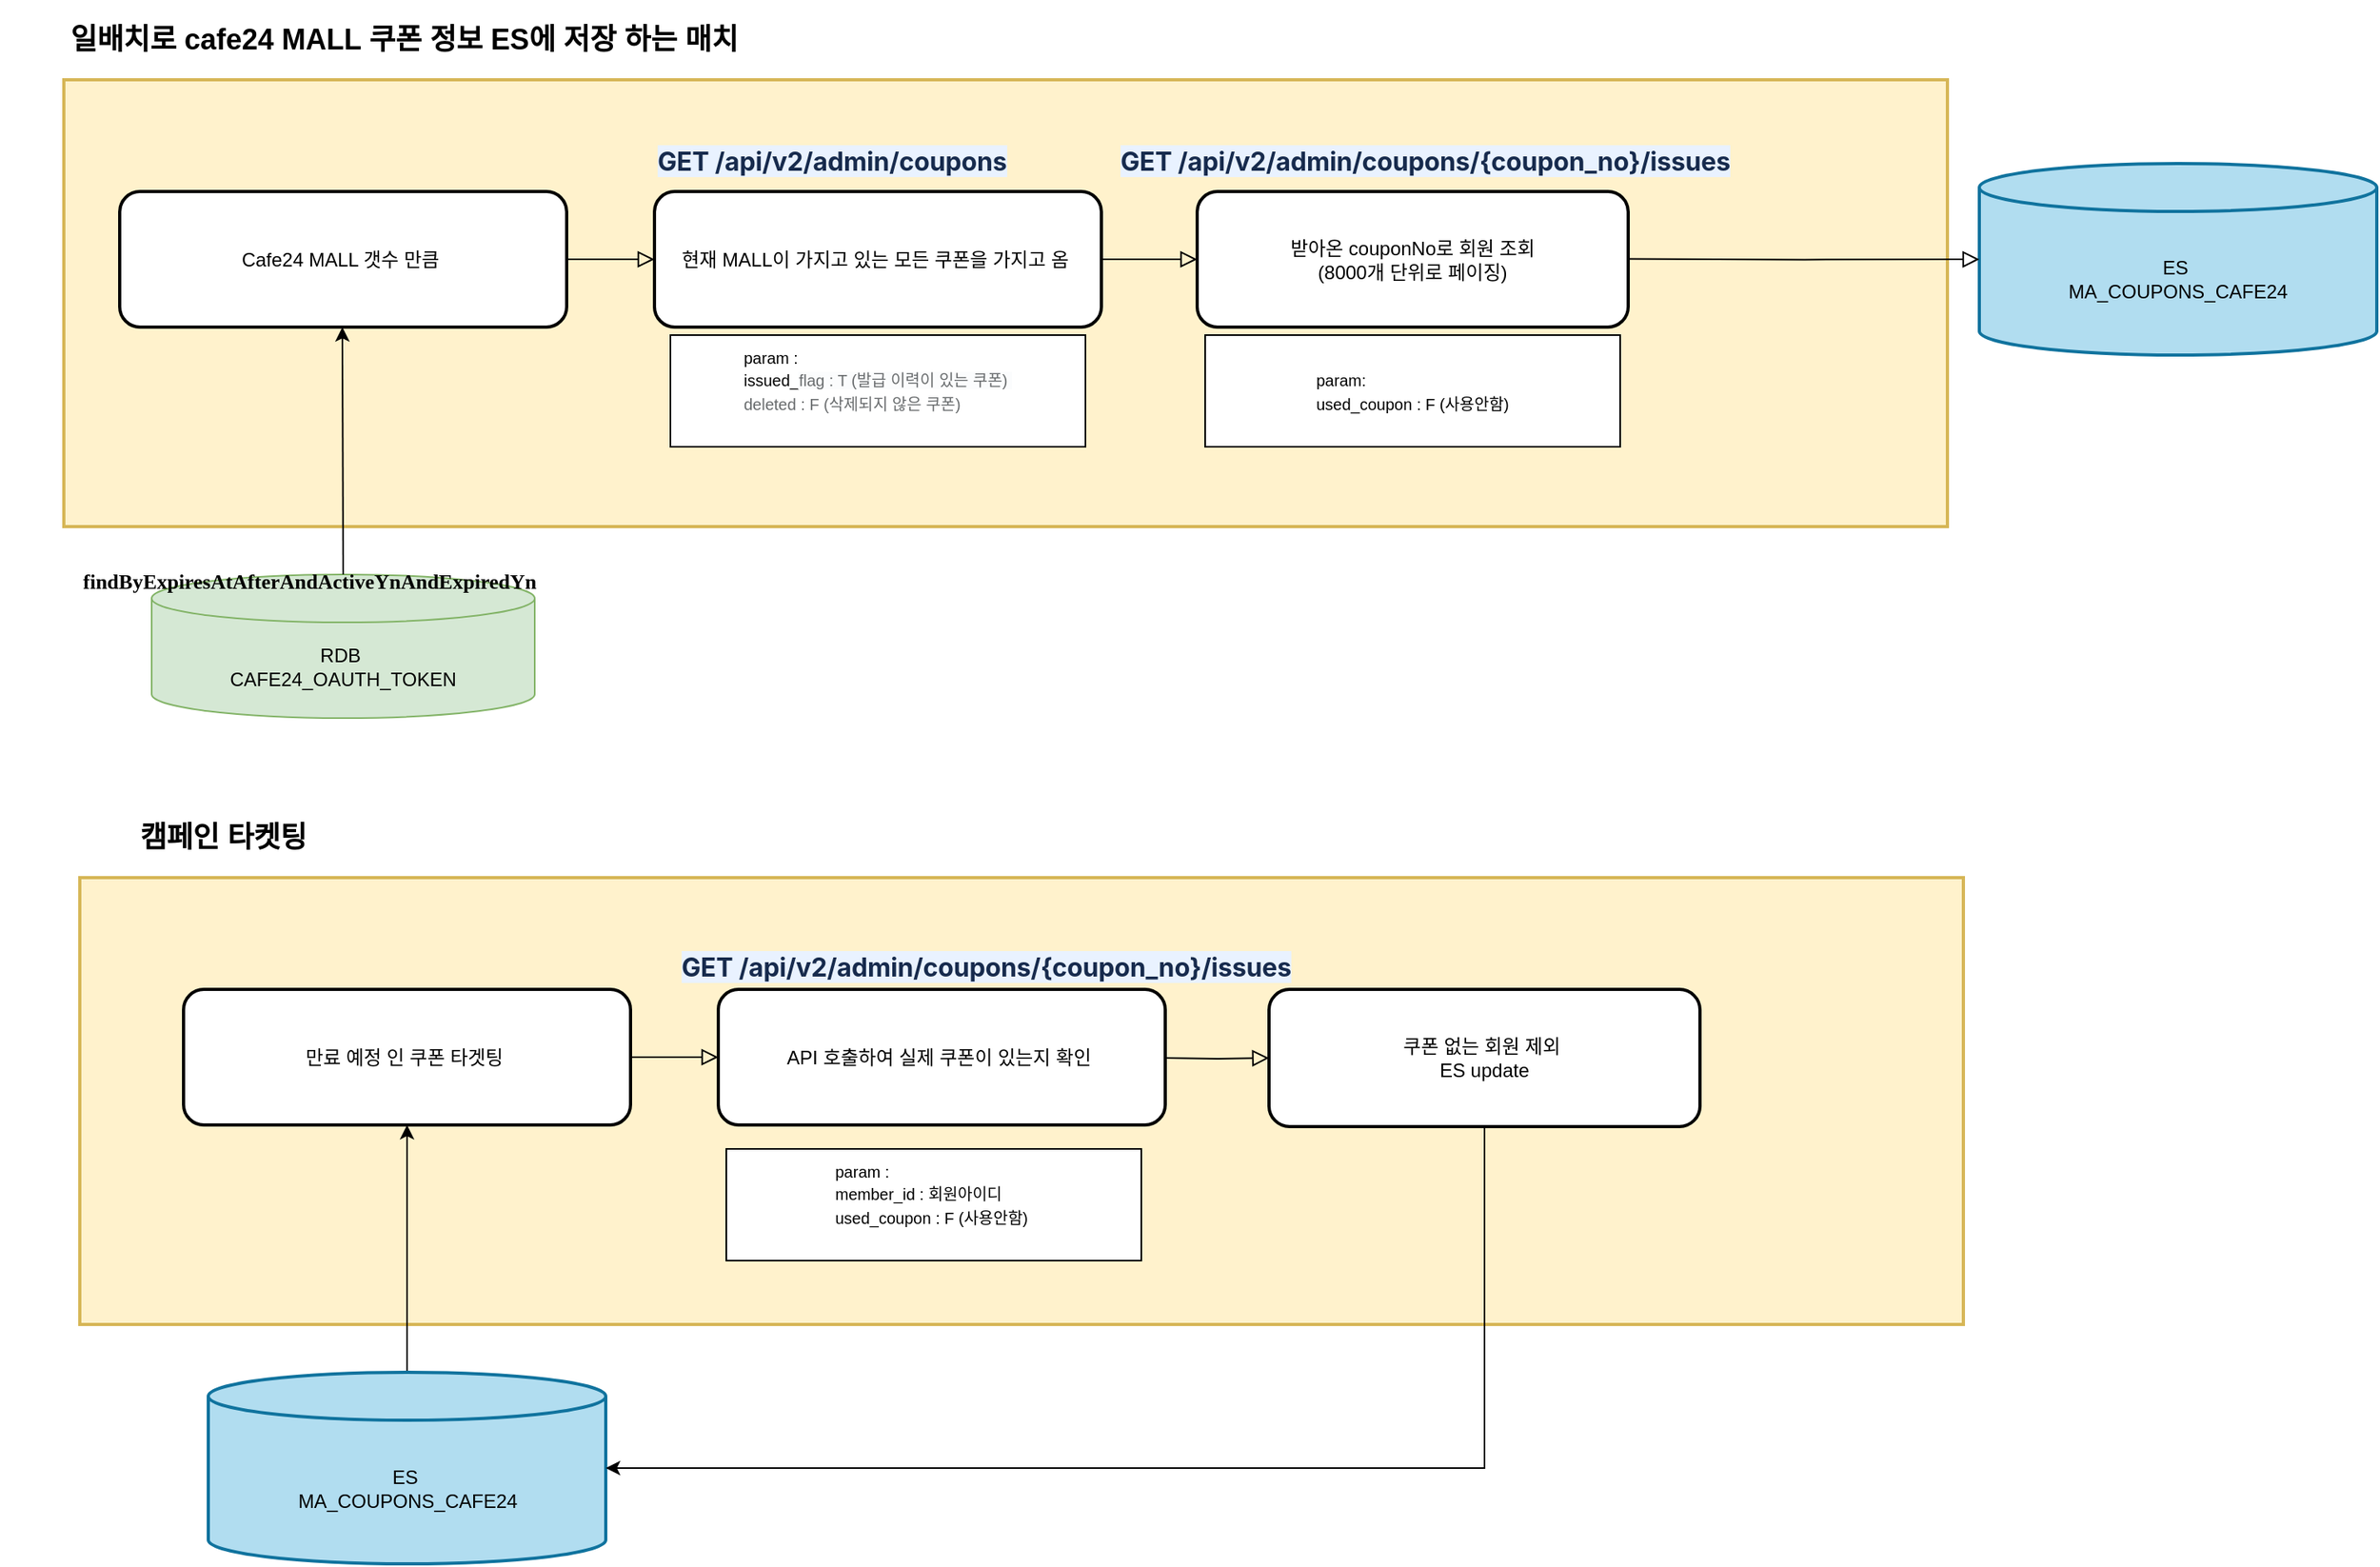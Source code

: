 <mxfile version="22.1.4" type="github">
  <diagram name="페이지-1" id="kGRFDqCRpIXt6rvVNNmI">
    <mxGraphModel dx="1730" dy="1651" grid="1" gridSize="10" guides="1" tooltips="1" connect="1" arrows="1" fold="1" page="1" pageScale="1" pageWidth="827" pageHeight="1169" math="0" shadow="0">
      <root>
        <mxCell id="0" />
        <mxCell id="1" parent="0" />
        <mxCell id="6Vo0aUUvTOWAhnGlf7_C-11" value="" style="rounded=0;whiteSpace=wrap;html=1;strokeWidth=2;labelBackgroundColor=none;fillColor=#fff2cc;strokeColor=#d6b656;" vertex="1" parent="1">
          <mxGeometry x="20" y="20" width="1180" height="280" as="geometry" />
        </mxCell>
        <mxCell id="6Vo0aUUvTOWAhnGlf7_C-2" value="&lt;div style=&quot;text-align: left;&quot;&gt;&lt;font style=&quot;font-size: 10px;&quot;&gt;&lt;span style=&quot;background-color: initial;&quot;&gt;param :&amp;nbsp;&lt;/span&gt;&lt;/font&gt;&lt;/div&gt;&lt;div style=&quot;text-align: left;&quot;&gt;&lt;font style=&quot;font-size: 10px;&quot;&gt;&lt;span style=&quot;background-color: initial;&quot;&gt;issued_&lt;/span&gt;&lt;wbr style=&quot;background-color: initial; box-sizing: border-box; color: rgb(104, 107, 109);&quot;&gt;&lt;span style=&quot;color: rgb(104, 107, 109); background-color: rgb(251, 252, 253);&quot;&gt;flag : T (발급 이력이 있는 쿠폰)&amp;nbsp;&lt;/span&gt;&lt;/font&gt;&lt;/div&gt;&lt;span style=&quot;color: rgb(104, 107, 109); background-color: rgb(251, 252, 253);&quot;&gt;&lt;div style=&quot;text-align: left;&quot;&gt;&lt;font style=&quot;font-size: 10px;&quot;&gt;deleted : F (삭제되지 않은 쿠폰)&lt;/font&gt;&lt;/div&gt;&lt;div style=&quot;text-align: left;&quot;&gt;&lt;br&gt;&lt;/div&gt;&lt;/span&gt;" style="rounded=0;whiteSpace=wrap;html=1;" vertex="1" parent="1">
          <mxGeometry x="400" y="180" width="260" height="70" as="geometry" />
        </mxCell>
        <mxCell id="6Vo0aUUvTOWAhnGlf7_C-4" value="" style="rounded=0;html=1;jettySize=auto;orthogonalLoop=1;fontSize=11;endArrow=block;endFill=0;endSize=8;strokeWidth=1;shadow=0;labelBackgroundColor=none;edgeStyle=orthogonalEdgeStyle;fontColor=default;exitX=1;exitY=0.5;exitDx=0;exitDy=0;entryX=0;entryY=0.5;entryDx=0;entryDy=0;" edge="1" parent="1" source="6Vo0aUUvTOWAhnGlf7_C-5" target="6Vo0aUUvTOWAhnGlf7_C-24">
          <mxGeometry relative="1" as="geometry">
            <mxPoint x="720" y="133" as="targetPoint" />
            <mxPoint x="630" y="100" as="sourcePoint" />
          </mxGeometry>
        </mxCell>
        <mxCell id="6Vo0aUUvTOWAhnGlf7_C-5" value="현재 MALL이 가지고 있는 모든 쿠폰을 가지고 옴&amp;nbsp;" style="rounded=1;whiteSpace=wrap;html=1;fontSize=12;glass=0;strokeWidth=2;shadow=0;labelBackgroundColor=none;" vertex="1" parent="1">
          <mxGeometry x="390" y="90" width="280" height="85" as="geometry" />
        </mxCell>
        <mxCell id="6Vo0aUUvTOWAhnGlf7_C-24" value="받아온 couponNo로 회원 조회&lt;br&gt;&amp;nbsp;(8000개 단위로 페이징)&amp;nbsp;" style="rounded=1;whiteSpace=wrap;html=1;fontSize=12;glass=0;strokeWidth=2;shadow=0;labelBackgroundColor=none;" vertex="1" parent="1">
          <mxGeometry x="730" y="90" width="270" height="85" as="geometry" />
        </mxCell>
        <mxCell id="6Vo0aUUvTOWAhnGlf7_C-25" value="&lt;strong data-renderer-mark=&quot;true&quot; style=&quot;color: rgb(23, 43, 77); font-family: -apple-system, BlinkMacSystemFont, &amp;quot;Segoe UI&amp;quot;, Roboto, Oxygen, Ubuntu, &amp;quot;Fira Sans&amp;quot;, &amp;quot;Droid Sans&amp;quot;, &amp;quot;Helvetica Neue&amp;quot;, sans-serif; font-size: 16px; font-style: normal; font-variant-ligatures: normal; font-variant-caps: normal; letter-spacing: -0.08px; orphans: 2; text-align: start; text-indent: 0px; text-transform: none; widows: 2; word-spacing: 0px; -webkit-text-stroke-width: 0px; background-color: rgb(233, 242, 255); text-decoration-thickness: initial; text-decoration-style: initial; text-decoration-color: initial;&quot;&gt;GET /api/v2/admin/coupons/{coupon_no}/issues&lt;/strong&gt;" style="text;whiteSpace=wrap;html=1;" vertex="1" parent="1">
          <mxGeometry x="680" y="55" width="400" height="50" as="geometry" />
        </mxCell>
        <mxCell id="6Vo0aUUvTOWAhnGlf7_C-26" value="&lt;strong data-renderer-mark=&quot;true&quot; style=&quot;color: rgb(23, 43, 77); font-family: -apple-system, BlinkMacSystemFont, &amp;quot;Segoe UI&amp;quot;, Roboto, Oxygen, Ubuntu, &amp;quot;Fira Sans&amp;quot;, &amp;quot;Droid Sans&amp;quot;, &amp;quot;Helvetica Neue&amp;quot;, sans-serif; font-size: 16px; font-style: normal; font-variant-ligatures: normal; font-variant-caps: normal; letter-spacing: -0.08px; orphans: 2; text-align: start; text-indent: 0px; text-transform: none; widows: 2; word-spacing: 0px; -webkit-text-stroke-width: 0px; background-color: rgb(233, 242, 255); text-decoration-thickness: initial; text-decoration-style: initial; text-decoration-color: initial;&quot;&gt;GET /api/v2/admin/coupons&lt;/strong&gt;" style="text;whiteSpace=wrap;html=1;" vertex="1" parent="1">
          <mxGeometry x="390" y="55" width="240" height="40" as="geometry" />
        </mxCell>
        <mxCell id="6Vo0aUUvTOWAhnGlf7_C-27" value="&lt;div style=&quot;text-align: left;&quot;&gt;&lt;span style=&quot;font-size: 10px;&quot;&gt;param:&lt;/span&gt;&lt;/div&gt;&lt;div style=&quot;text-align: left;&quot;&gt;&lt;span style=&quot;font-size: 10px;&quot;&gt;used_coupon : F (사용안함)&lt;/span&gt;&lt;/div&gt;" style="rounded=0;whiteSpace=wrap;html=1;" vertex="1" parent="1">
          <mxGeometry x="735" y="180" width="260" height="70" as="geometry" />
        </mxCell>
        <mxCell id="6Vo0aUUvTOWAhnGlf7_C-28" value="ES&amp;nbsp;&lt;br&gt;MA_COUPONS_CAFE24" style="shape=cylinder3;whiteSpace=wrap;html=1;boundedLbl=1;backgroundOutline=1;size=15;strokeWidth=2;labelBackgroundColor=none;fillColor=#b1ddf0;strokeColor=#10739e;" vertex="1" parent="1">
          <mxGeometry x="1220" y="72.5" width="249" height="120" as="geometry" />
        </mxCell>
        <mxCell id="6Vo0aUUvTOWAhnGlf7_C-32" value="Cafe24 MALL 갯수 만큼&amp;nbsp;" style="rounded=1;whiteSpace=wrap;html=1;fontSize=12;glass=0;strokeWidth=2;shadow=0;labelBackgroundColor=none;" vertex="1" parent="1">
          <mxGeometry x="55" y="90" width="280" height="85" as="geometry" />
        </mxCell>
        <mxCell id="6Vo0aUUvTOWAhnGlf7_C-34" value="" style="rounded=0;html=1;jettySize=auto;orthogonalLoop=1;fontSize=11;endArrow=block;endFill=0;endSize=8;strokeWidth=1;shadow=0;labelBackgroundColor=none;edgeStyle=orthogonalEdgeStyle;fontColor=default;exitX=1;exitY=0.5;exitDx=0;exitDy=0;entryX=0;entryY=0.5;entryDx=0;entryDy=0;" edge="1" parent="1" source="6Vo0aUUvTOWAhnGlf7_C-32" target="6Vo0aUUvTOWAhnGlf7_C-5">
          <mxGeometry relative="1" as="geometry">
            <mxPoint x="395" y="137.2" as="targetPoint" />
            <mxPoint x="335" y="137.2" as="sourcePoint" />
          </mxGeometry>
        </mxCell>
        <mxCell id="6Vo0aUUvTOWAhnGlf7_C-35" value="" style="rounded=0;html=1;jettySize=auto;orthogonalLoop=1;fontSize=11;endArrow=block;endFill=0;endSize=8;strokeWidth=1;shadow=0;labelBackgroundColor=none;edgeStyle=orthogonalEdgeStyle;fontColor=default;exitX=1;exitY=0.5;exitDx=0;exitDy=0;entryX=0;entryY=0.5;entryDx=0;entryDy=0;entryPerimeter=0;" edge="1" parent="1" target="6Vo0aUUvTOWAhnGlf7_C-28">
          <mxGeometry relative="1" as="geometry">
            <mxPoint x="1060" y="132.24" as="targetPoint" />
            <mxPoint x="1000" y="132.24" as="sourcePoint" />
          </mxGeometry>
        </mxCell>
        <mxCell id="6Vo0aUUvTOWAhnGlf7_C-38" value="&lt;b&gt;&lt;font style=&quot;font-size: 18px;&quot;&gt;일배치로 cafe24 MALL 쿠폰 정보 ES에 저장 하는 매치&lt;/font&gt;&amp;nbsp;&lt;/b&gt;" style="text;strokeColor=none;align=center;fillColor=none;html=1;verticalAlign=middle;whiteSpace=wrap;rounded=0;" vertex="1" parent="1">
          <mxGeometry x="-20" y="-30" width="510" height="50" as="geometry" />
        </mxCell>
        <mxCell id="6Vo0aUUvTOWAhnGlf7_C-40" value="&lt;span style=&quot;font-size: 18px;&quot;&gt;&lt;b&gt;캠페인 타켓팅&lt;br&gt;&lt;/b&gt;&lt;/span&gt;" style="text;strokeColor=none;align=center;fillColor=none;html=1;verticalAlign=middle;whiteSpace=wrap;rounded=0;" vertex="1" parent="1">
          <mxGeometry x="20" y="470" width="200" height="50" as="geometry" />
        </mxCell>
        <mxCell id="6Vo0aUUvTOWAhnGlf7_C-41" value="" style="rounded=0;whiteSpace=wrap;html=1;strokeWidth=2;labelBackgroundColor=none;fillColor=#fff2cc;strokeColor=#d6b656;" vertex="1" parent="1">
          <mxGeometry x="30" y="520" width="1180" height="280" as="geometry" />
        </mxCell>
        <mxCell id="6Vo0aUUvTOWAhnGlf7_C-54" value="" style="edgeStyle=orthogonalEdgeStyle;rounded=0;orthogonalLoop=1;jettySize=auto;html=1;entryX=0.5;entryY=1;entryDx=0;entryDy=0;" edge="1" parent="1" source="6Vo0aUUvTOWAhnGlf7_C-42" target="6Vo0aUUvTOWAhnGlf7_C-43">
          <mxGeometry relative="1" as="geometry">
            <mxPoint x="235" y="720" as="targetPoint" />
          </mxGeometry>
        </mxCell>
        <mxCell id="6Vo0aUUvTOWAhnGlf7_C-42" value="ES&amp;nbsp;&lt;br&gt;MA_COUPONS_CAFE24" style="shape=cylinder3;whiteSpace=wrap;html=1;boundedLbl=1;backgroundOutline=1;size=15;strokeWidth=2;labelBackgroundColor=none;fillColor=#b1ddf0;strokeColor=#10739e;" vertex="1" parent="1">
          <mxGeometry x="110.5" y="830" width="249" height="120" as="geometry" />
        </mxCell>
        <mxCell id="6Vo0aUUvTOWAhnGlf7_C-43" value="만료 예정 인 쿠폰 타겟팅&amp;nbsp;" style="rounded=1;whiteSpace=wrap;html=1;fontSize=12;glass=0;strokeWidth=2;shadow=0;labelBackgroundColor=none;" vertex="1" parent="1">
          <mxGeometry x="95" y="590" width="280" height="85" as="geometry" />
        </mxCell>
        <mxCell id="6Vo0aUUvTOWAhnGlf7_C-45" value="API 호출하여 실제 쿠폰이 있는지 확인&amp;nbsp;" style="rounded=1;whiteSpace=wrap;html=1;fontSize=12;glass=0;strokeWidth=2;shadow=0;labelBackgroundColor=none;" vertex="1" parent="1">
          <mxGeometry x="430" y="590" width="280" height="85" as="geometry" />
        </mxCell>
        <mxCell id="6Vo0aUUvTOWAhnGlf7_C-46" value="" style="rounded=0;html=1;jettySize=auto;orthogonalLoop=1;fontSize=11;endArrow=block;endFill=0;endSize=8;strokeWidth=1;shadow=0;labelBackgroundColor=none;edgeStyle=orthogonalEdgeStyle;fontColor=default;exitX=1;exitY=0.5;exitDx=0;exitDy=0;entryX=0;entryY=0.5;entryDx=0;entryDy=0;" edge="1" parent="1" target="6Vo0aUUvTOWAhnGlf7_C-45" source="6Vo0aUUvTOWAhnGlf7_C-43">
          <mxGeometry relative="1" as="geometry">
            <mxPoint x="430" y="617.2" as="targetPoint" />
            <mxPoint x="370" y="613" as="sourcePoint" />
            <Array as="points" />
          </mxGeometry>
        </mxCell>
        <mxCell id="6Vo0aUUvTOWAhnGlf7_C-47" value="&lt;div style=&quot;text-align: left;&quot;&gt;&lt;font style=&quot;font-size: 10px;&quot;&gt;&lt;span style=&quot;background-color: initial;&quot;&gt;param :&amp;nbsp;&lt;/span&gt;&lt;/font&gt;&lt;/div&gt;&lt;div style=&quot;text-align: left;&quot;&gt;&lt;span style=&quot;font-size: 10px;&quot;&gt;member_id : 회원아이디&lt;/span&gt;&lt;/div&gt;&lt;div style=&quot;text-align: left;&quot;&gt;&lt;span style=&quot;font-size: 10px;&quot;&gt;used_coupon : F (사용안함)&amp;nbsp;&lt;/span&gt;&lt;/div&gt;&lt;span style=&quot;color: rgb(104, 107, 109); background-color: rgb(251, 252, 253);&quot;&gt;&lt;div style=&quot;text-align: left;&quot;&gt;&lt;br&gt;&lt;/div&gt;&lt;/span&gt;" style="rounded=0;whiteSpace=wrap;html=1;" vertex="1" parent="1">
          <mxGeometry x="435" y="690" width="260" height="70" as="geometry" />
        </mxCell>
        <mxCell id="6Vo0aUUvTOWAhnGlf7_C-48" value="&lt;strong data-renderer-mark=&quot;true&quot; style=&quot;color: rgb(23, 43, 77); font-family: -apple-system, BlinkMacSystemFont, &amp;quot;Segoe UI&amp;quot;, Roboto, Oxygen, Ubuntu, &amp;quot;Fira Sans&amp;quot;, &amp;quot;Droid Sans&amp;quot;, &amp;quot;Helvetica Neue&amp;quot;, sans-serif; font-size: 16px; font-style: normal; font-variant-ligatures: normal; font-variant-caps: normal; letter-spacing: -0.08px; orphans: 2; text-align: start; text-indent: 0px; text-transform: none; widows: 2; word-spacing: 0px; -webkit-text-stroke-width: 0px; background-color: rgb(233, 242, 255); text-decoration-thickness: initial; text-decoration-style: initial; text-decoration-color: initial;&quot;&gt;GET /api/v2/admin/coupons/{coupon_no}/issues&lt;/strong&gt;" style="text;whiteSpace=wrap;html=1;" vertex="1" parent="1">
          <mxGeometry x="405" y="560" width="400" height="50" as="geometry" />
        </mxCell>
        <mxCell id="6Vo0aUUvTOWAhnGlf7_C-55" value="" style="rounded=0;html=1;jettySize=auto;orthogonalLoop=1;fontSize=11;endArrow=block;endFill=0;endSize=8;strokeWidth=1;shadow=0;labelBackgroundColor=none;edgeStyle=orthogonalEdgeStyle;fontColor=default;exitX=1;exitY=0.5;exitDx=0;exitDy=0;entryX=0;entryY=0.5;entryDx=0;entryDy=0;" edge="1" parent="1" target="6Vo0aUUvTOWAhnGlf7_C-56">
          <mxGeometry relative="1" as="geometry">
            <mxPoint x="760" y="633" as="targetPoint" />
            <mxPoint x="710" y="633" as="sourcePoint" />
          </mxGeometry>
        </mxCell>
        <mxCell id="6Vo0aUUvTOWAhnGlf7_C-56" value="쿠폰 없는 회원 제외&amp;nbsp;&lt;br&gt;ES update" style="rounded=1;whiteSpace=wrap;html=1;fontSize=12;glass=0;strokeWidth=2;shadow=0;labelBackgroundColor=none;" vertex="1" parent="1">
          <mxGeometry x="775" y="590" width="270" height="86" as="geometry" />
        </mxCell>
        <mxCell id="6Vo0aUUvTOWAhnGlf7_C-57" value="" style="endArrow=classic;html=1;rounded=0;exitX=0.5;exitY=1;exitDx=0;exitDy=0;entryX=1;entryY=0.5;entryDx=0;entryDy=0;entryPerimeter=0;" edge="1" parent="1" source="6Vo0aUUvTOWAhnGlf7_C-56" target="6Vo0aUUvTOWAhnGlf7_C-42">
          <mxGeometry width="50" height="50" relative="1" as="geometry">
            <mxPoint x="730" y="850" as="sourcePoint" />
            <mxPoint x="880" y="880" as="targetPoint" />
            <Array as="points">
              <mxPoint x="910" y="890" />
            </Array>
          </mxGeometry>
        </mxCell>
        <mxCell id="6Vo0aUUvTOWAhnGlf7_C-58" value="RDB&amp;nbsp;&lt;br&gt;CAFE24_OAUTH_TOKEN" style="shape=cylinder3;whiteSpace=wrap;html=1;boundedLbl=1;backgroundOutline=1;size=15;fillColor=#d5e8d4;strokeColor=#82b366;" vertex="1" parent="1">
          <mxGeometry x="75" y="330" width="240" height="90" as="geometry" />
        </mxCell>
        <mxCell id="6Vo0aUUvTOWAhnGlf7_C-59" value="" style="edgeStyle=orthogonalEdgeStyle;rounded=0;orthogonalLoop=1;jettySize=auto;html=1;entryX=0.5;entryY=1;entryDx=0;entryDy=0;exitX=0.5;exitY=0;exitDx=0;exitDy=0;exitPerimeter=0;" edge="1" parent="1" source="6Vo0aUUvTOWAhnGlf7_C-58">
          <mxGeometry relative="1" as="geometry">
            <mxPoint x="194.47" y="330" as="sourcePoint" />
            <mxPoint x="194.47" y="175" as="targetPoint" />
          </mxGeometry>
        </mxCell>
        <mxCell id="6Vo0aUUvTOWAhnGlf7_C-60" value="&lt;div style=&quot;font-size: 13px;&quot;&gt;&lt;span style=&quot;font-size: 13px;&quot;&gt;findByExpiresAtAfterAndActiveYnAndExpiredYn&lt;/span&gt;&lt;/div&gt;" style="text;whiteSpace=wrap;html=1;fontStyle=1;fontSize=13;fontFamily=Verdana;labelBackgroundColor=none;" vertex="1" parent="1">
          <mxGeometry x="30" y="320" width="320" height="40" as="geometry" />
        </mxCell>
      </root>
    </mxGraphModel>
  </diagram>
</mxfile>
